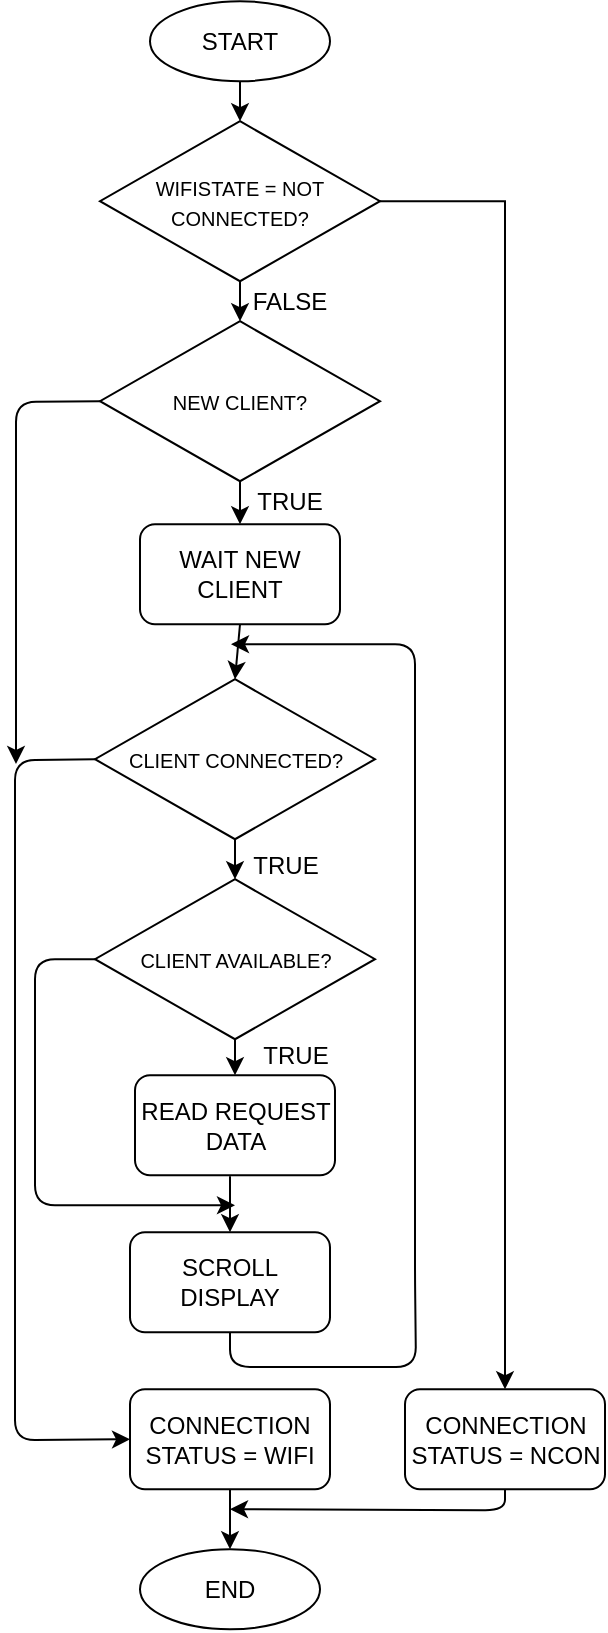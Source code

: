 <mxfile pages="1" version="11.2.8" type="device"><diagram id="lWQET_M_IyxEY7ybV0kB" name="Page-1"><mxGraphModel dx="825" dy="644" grid="1" gridSize="10" guides="1" tooltips="1" connect="1" arrows="1" fold="1" page="1" pageScale="1" pageWidth="827" pageHeight="1169" math="0" shadow="0"><root><mxCell id="0"/><mxCell id="1" parent="0"/><mxCell id="jdunjiT9v-NhCvuYRAdC-66" value="START" style="ellipse;whiteSpace=wrap;html=1;" vertex="1" parent="1"><mxGeometry x="115" y="78.621" width="90" height="40" as="geometry"/></mxCell><mxCell id="jdunjiT9v-NhCvuYRAdC-67" value="" style="edgeStyle=orthogonalEdgeStyle;rounded=0;orthogonalLoop=1;jettySize=auto;html=1;entryX=0.5;entryY=0;entryDx=0;entryDy=0;exitX=1;exitY=0.5;exitDx=0;exitDy=0;" edge="1" parent="1" source="jdunjiT9v-NhCvuYRAdC-68" target="jdunjiT9v-NhCvuYRAdC-74"><mxGeometry relative="1" as="geometry"><mxPoint x="397.5" y="158.621" as="targetPoint"/><Array as="points"><mxPoint x="293" y="179"/></Array></mxGeometry></mxCell><mxCell id="jdunjiT9v-NhCvuYRAdC-68" value="&lt;span style=&quot;white-space: normal&quot;&gt;&lt;font style=&quot;font-size: 10px ; line-height: 110%&quot;&gt;WIFISTATE = NOT CONNECTED?&lt;/font&gt;&lt;/span&gt;" style="rhombus;whiteSpace=wrap;html=1;" vertex="1" parent="1"><mxGeometry x="90" y="138.621" width="140" height="80" as="geometry"/></mxCell><mxCell id="jdunjiT9v-NhCvuYRAdC-69" value="" style="endArrow=classic;html=1;exitX=0.5;exitY=1;exitDx=0;exitDy=0;entryX=0.5;entryY=0;entryDx=0;entryDy=0;" edge="1" parent="1" source="jdunjiT9v-NhCvuYRAdC-66" target="jdunjiT9v-NhCvuYRAdC-68"><mxGeometry width="50" height="50" relative="1" as="geometry"><mxPoint x="170" y="-1.379" as="sourcePoint"/><mxPoint x="170" y="-111.379" as="targetPoint"/></mxGeometry></mxCell><mxCell id="jdunjiT9v-NhCvuYRAdC-70" value="READ REQUEST DATA" style="rounded=1;whiteSpace=wrap;html=1;" vertex="1" parent="1"><mxGeometry x="107.5" y="615.621" width="100" height="50" as="geometry"/></mxCell><mxCell id="jdunjiT9v-NhCvuYRAdC-71" value="SCROLL DISPLAY" style="rounded=1;whiteSpace=wrap;html=1;" vertex="1" parent="1"><mxGeometry x="105" y="694.121" width="100" height="50" as="geometry"/></mxCell><mxCell id="jdunjiT9v-NhCvuYRAdC-72" value="" style="endArrow=classic;html=1;exitX=0.5;exitY=1;exitDx=0;exitDy=0;entryX=0.5;entryY=0;entryDx=0;entryDy=0;" edge="1" parent="1" target="jdunjiT9v-NhCvuYRAdC-71"><mxGeometry width="50" height="50" relative="1" as="geometry"><mxPoint x="155" y="666.121" as="sourcePoint"/><mxPoint x="165" y="596.121" as="targetPoint"/></mxGeometry></mxCell><mxCell id="jdunjiT9v-NhCvuYRAdC-73" value="CONNECTION STATUS = WIFI" style="rounded=1;whiteSpace=wrap;html=1;" vertex="1" parent="1"><mxGeometry x="105" y="772.621" width="100" height="50" as="geometry"/></mxCell><mxCell id="jdunjiT9v-NhCvuYRAdC-74" value="CONNECTION STATUS = NCON" style="rounded=1;whiteSpace=wrap;html=1;" vertex="1" parent="1"><mxGeometry x="242.5" y="772.621" width="100" height="50" as="geometry"/></mxCell><mxCell id="jdunjiT9v-NhCvuYRAdC-75" value="END" style="ellipse;whiteSpace=wrap;html=1;" vertex="1" parent="1"><mxGeometry x="110" y="852.621" width="90" height="40" as="geometry"/></mxCell><mxCell id="jdunjiT9v-NhCvuYRAdC-76" value="" style="endArrow=classic;html=1;entryX=0.5;entryY=0;entryDx=0;entryDy=0;exitX=0.5;exitY=1;exitDx=0;exitDy=0;" edge="1" parent="1" source="jdunjiT9v-NhCvuYRAdC-73" target="jdunjiT9v-NhCvuYRAdC-75"><mxGeometry width="50" height="50" relative="1" as="geometry"><mxPoint x="-165" y="962.621" as="sourcePoint"/><mxPoint x="-115" y="912.621" as="targetPoint"/></mxGeometry></mxCell><mxCell id="jdunjiT9v-NhCvuYRAdC-77" value="" style="endArrow=classic;html=1;exitX=0.5;exitY=1;exitDx=0;exitDy=0;" edge="1" parent="1" source="jdunjiT9v-NhCvuYRAdC-74"><mxGeometry width="50" height="50" relative="1" as="geometry"><mxPoint x="165" y="832.621" as="sourcePoint"/><mxPoint x="155" y="832.621" as="targetPoint"/><Array as="points"><mxPoint x="292.5" y="833.121"/></Array></mxGeometry></mxCell><mxCell id="jdunjiT9v-NhCvuYRAdC-78" value="FALSE" style="text;html=1;strokeColor=none;fillColor=none;align=center;verticalAlign=middle;whiteSpace=wrap;rounded=0;" vertex="1" parent="1"><mxGeometry x="165" y="218.621" width="40" height="20" as="geometry"/></mxCell><mxCell id="jdunjiT9v-NhCvuYRAdC-94" value="" style="edgeStyle=orthogonalEdgeStyle;rounded=0;orthogonalLoop=1;jettySize=auto;html=1;" edge="1" parent="1" source="jdunjiT9v-NhCvuYRAdC-79" target="jdunjiT9v-NhCvuYRAdC-93"><mxGeometry relative="1" as="geometry"/></mxCell><mxCell id="jdunjiT9v-NhCvuYRAdC-79" value="&lt;span style=&quot;white-space: normal&quot;&gt;&lt;font style=&quot;font-size: 10px ; line-height: 110%&quot;&gt;NEW CLIENT?&lt;/font&gt;&lt;/span&gt;" style="rhombus;whiteSpace=wrap;html=1;" vertex="1" parent="1"><mxGeometry x="90" y="238.621" width="140" height="80" as="geometry"/></mxCell><mxCell id="jdunjiT9v-NhCvuYRAdC-80" value="" style="endArrow=classic;html=1;exitX=0.5;exitY=1;exitDx=0;exitDy=0;entryX=0.5;entryY=0;entryDx=0;entryDy=0;" edge="1" parent="1" source="jdunjiT9v-NhCvuYRAdC-68" target="jdunjiT9v-NhCvuYRAdC-79"><mxGeometry width="50" height="50" relative="1" as="geometry"><mxPoint x="170" y="128.621" as="sourcePoint"/><mxPoint x="170" y="148.621" as="targetPoint"/></mxGeometry></mxCell><mxCell id="jdunjiT9v-NhCvuYRAdC-81" value="&lt;span style=&quot;white-space: normal&quot;&gt;&lt;font style=&quot;font-size: 10px ; line-height: 110%&quot;&gt;CLIENT CONNECTED?&lt;/font&gt;&lt;/span&gt;" style="rhombus;whiteSpace=wrap;html=1;" vertex="1" parent="1"><mxGeometry x="87.5" y="417.621" width="140" height="80" as="geometry"/></mxCell><mxCell id="jdunjiT9v-NhCvuYRAdC-82" value="&lt;span style=&quot;white-space: normal&quot;&gt;&lt;font style=&quot;font-size: 10px ; line-height: 110%&quot;&gt;CLIENT AVAILABLE?&lt;/font&gt;&lt;/span&gt;" style="rhombus;whiteSpace=wrap;html=1;" vertex="1" parent="1"><mxGeometry x="87.5" y="517.621" width="140" height="80" as="geometry"/></mxCell><mxCell id="jdunjiT9v-NhCvuYRAdC-83" value="" style="endArrow=classic;html=1;entryX=0.5;entryY=0;entryDx=0;entryDy=0;exitX=0.5;exitY=1;exitDx=0;exitDy=0;" edge="1" parent="1" target="jdunjiT9v-NhCvuYRAdC-81" source="jdunjiT9v-NhCvuYRAdC-93"><mxGeometry width="50" height="50" relative="1" as="geometry"><mxPoint x="157.5" y="390.121" as="sourcePoint"/><mxPoint x="167.5" y="320.121" as="targetPoint"/></mxGeometry></mxCell><mxCell id="jdunjiT9v-NhCvuYRAdC-84" value="" style="endArrow=classic;html=1;entryX=0.5;entryY=0;entryDx=0;entryDy=0;exitX=0.5;exitY=1;exitDx=0;exitDy=0;" edge="1" parent="1" source="jdunjiT9v-NhCvuYRAdC-81" target="jdunjiT9v-NhCvuYRAdC-82"><mxGeometry width="50" height="50" relative="1" as="geometry"><mxPoint x="187.5" y="500.621" as="sourcePoint"/><mxPoint x="177.5" y="340.621" as="targetPoint"/></mxGeometry></mxCell><mxCell id="jdunjiT9v-NhCvuYRAdC-85" value="" style="endArrow=classic;html=1;entryX=0.5;entryY=0;entryDx=0;entryDy=0;exitX=0.5;exitY=1;exitDx=0;exitDy=0;" edge="1" parent="1" source="jdunjiT9v-NhCvuYRAdC-82" target="jdunjiT9v-NhCvuYRAdC-70"><mxGeometry width="50" height="50" relative="1" as="geometry"><mxPoint x="167.5" y="507.621" as="sourcePoint"/><mxPoint x="167.5" y="527.621" as="targetPoint"/></mxGeometry></mxCell><mxCell id="jdunjiT9v-NhCvuYRAdC-86" value="TRUE" style="text;html=1;strokeColor=none;fillColor=none;align=center;verticalAlign=middle;whiteSpace=wrap;rounded=0;" vertex="1" parent="1"><mxGeometry x="165" y="318.621" width="40" height="20" as="geometry"/></mxCell><mxCell id="jdunjiT9v-NhCvuYRAdC-87" value="TRUE" style="text;html=1;strokeColor=none;fillColor=none;align=center;verticalAlign=middle;whiteSpace=wrap;rounded=0;" vertex="1" parent="1"><mxGeometry x="162.5" y="500.621" width="40" height="20" as="geometry"/></mxCell><mxCell id="jdunjiT9v-NhCvuYRAdC-88" value="TRUE" style="text;html=1;strokeColor=none;fillColor=none;align=center;verticalAlign=middle;whiteSpace=wrap;rounded=0;" vertex="1" parent="1"><mxGeometry x="167.5" y="595.621" width="40" height="20" as="geometry"/></mxCell><mxCell id="jdunjiT9v-NhCvuYRAdC-89" value="" style="endArrow=classic;html=1;exitX=0;exitY=0.5;exitDx=0;exitDy=0;" edge="1" parent="1" source="jdunjiT9v-NhCvuYRAdC-82"><mxGeometry width="50" height="50" relative="1" as="geometry"><mxPoint x="-12.5" y="960.621" as="sourcePoint"/><mxPoint x="157.5" y="680.621" as="targetPoint"/><Array as="points"><mxPoint x="57.5" y="557.621"/><mxPoint x="57.5" y="680.621"/></Array></mxGeometry></mxCell><mxCell id="jdunjiT9v-NhCvuYRAdC-90" value="" style="endArrow=classic;html=1;exitX=0.5;exitY=1;exitDx=0;exitDy=0;" edge="1" parent="1" source="jdunjiT9v-NhCvuYRAdC-71"><mxGeometry width="50" height="50" relative="1" as="geometry"><mxPoint x="155" y="761.5" as="sourcePoint"/><mxPoint x="155.5" y="400.121" as="targetPoint"/><Array as="points"><mxPoint x="155" y="761.5"/><mxPoint x="248" y="761.5"/><mxPoint x="247.5" y="717.121"/><mxPoint x="247.5" y="400.121"/></Array></mxGeometry></mxCell><mxCell id="jdunjiT9v-NhCvuYRAdC-91" value="" style="endArrow=classic;html=1;exitX=0;exitY=0.5;exitDx=0;exitDy=0;entryX=0;entryY=0.5;entryDx=0;entryDy=0;" edge="1" parent="1" source="jdunjiT9v-NhCvuYRAdC-81" target="jdunjiT9v-NhCvuYRAdC-73"><mxGeometry width="50" height="50" relative="1" as="geometry"><mxPoint x="17.5" y="550.121" as="sourcePoint"/><mxPoint x="37.5" y="910.121" as="targetPoint"/><Array as="points"><mxPoint x="47.5" y="458.121"/><mxPoint x="47.5" y="798.121"/></Array></mxGeometry></mxCell><mxCell id="jdunjiT9v-NhCvuYRAdC-92" value="" style="endArrow=classic;html=1;exitX=0;exitY=0.5;exitDx=0;exitDy=0;" edge="1" parent="1" source="jdunjiT9v-NhCvuYRAdC-79"><mxGeometry width="50" height="50" relative="1" as="geometry"><mxPoint x="27.5" y="378.621" as="sourcePoint"/><mxPoint x="48" y="460" as="targetPoint"/><Array as="points"><mxPoint x="48" y="279"/></Array></mxGeometry></mxCell><mxCell id="jdunjiT9v-NhCvuYRAdC-93" value="WAIT NEW CLIENT" style="rounded=1;whiteSpace=wrap;html=1;" vertex="1" parent="1"><mxGeometry x="110" y="340.121" width="100" height="50" as="geometry"/></mxCell></root></mxGraphModel></diagram></mxfile>